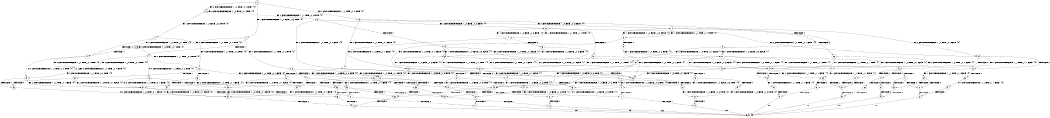 digraph BCG {
size = "7, 10.5";
center = TRUE;
node [shape = circle];
0 [peripheries = 2];
0 -> 1 [label = "EX !1 !ATOMIC_EXCH_BRANCH (1, +0, FALSE, +0, 3, TRUE) !{0}"];
0 -> 2 [label = "EX !2 !ATOMIC_EXCH_BRANCH (1, +0, TRUE, +0, 1, TRUE) !{0}"];
0 -> 3 [label = "EX !0 !ATOMIC_EXCH_BRANCH (1, +1, TRUE, +0, 2, TRUE) !{0}"];
1 -> 4 [label = "TERMINATE !1"];
1 -> 5 [label = "EX !2 !ATOMIC_EXCH_BRANCH (1, +0, TRUE, +0, 1, TRUE) !{0}"];
1 -> 6 [label = "EX !0 !ATOMIC_EXCH_BRANCH (1, +1, TRUE, +0, 2, TRUE) !{0}"];
2 -> 7 [label = "EX !1 !ATOMIC_EXCH_BRANCH (1, +0, FALSE, +0, 3, TRUE) !{0}"];
2 -> 8 [label = "EX !0 !ATOMIC_EXCH_BRANCH (1, +1, TRUE, +0, 2, TRUE) !{0}"];
2 -> 2 [label = "EX !2 !ATOMIC_EXCH_BRANCH (1, +0, TRUE, +0, 1, TRUE) !{0}"];
3 -> 9 [label = "TERMINATE !0"];
3 -> 10 [label = "EX !1 !ATOMIC_EXCH_BRANCH (1, +0, FALSE, +0, 3, FALSE) !{0}"];
3 -> 11 [label = "EX !2 !ATOMIC_EXCH_BRANCH (1, +0, TRUE, +0, 1, FALSE) !{0}"];
4 -> 12 [label = "EX !2 !ATOMIC_EXCH_BRANCH (1, +0, TRUE, +0, 1, TRUE) !{0}"];
4 -> 13 [label = "EX !0 !ATOMIC_EXCH_BRANCH (1, +1, TRUE, +0, 2, TRUE) !{0}"];
5 -> 14 [label = "TERMINATE !1"];
5 -> 15 [label = "EX !0 !ATOMIC_EXCH_BRANCH (1, +1, TRUE, +0, 2, TRUE) !{0}"];
5 -> 5 [label = "EX !2 !ATOMIC_EXCH_BRANCH (1, +0, TRUE, +0, 1, TRUE) !{0}"];
6 -> 16 [label = "TERMINATE !1"];
6 -> 17 [label = "TERMINATE !0"];
6 -> 18 [label = "EX !2 !ATOMIC_EXCH_BRANCH (1, +0, TRUE, +0, 1, FALSE) !{0}"];
7 -> 14 [label = "TERMINATE !1"];
7 -> 15 [label = "EX !0 !ATOMIC_EXCH_BRANCH (1, +1, TRUE, +0, 2, TRUE) !{0}"];
7 -> 5 [label = "EX !2 !ATOMIC_EXCH_BRANCH (1, +0, TRUE, +0, 1, TRUE) !{0}"];
8 -> 19 [label = "TERMINATE !0"];
8 -> 20 [label = "EX !1 !ATOMIC_EXCH_BRANCH (1, +0, FALSE, +0, 3, FALSE) !{0}"];
8 -> 11 [label = "EX !2 !ATOMIC_EXCH_BRANCH (1, +0, TRUE, +0, 1, FALSE) !{0}"];
9 -> 21 [label = "EX !1 !ATOMIC_EXCH_BRANCH (1, +0, FALSE, +0, 3, FALSE) !{1}"];
9 -> 22 [label = "EX !2 !ATOMIC_EXCH_BRANCH (1, +0, TRUE, +0, 1, FALSE) !{1}"];
10 -> 23 [label = "TERMINATE !0"];
10 -> 24 [label = "EX !2 !ATOMIC_EXCH_BRANCH (1, +0, TRUE, +0, 1, FALSE) !{0}"];
10 -> 25 [label = "EX !1 !ATOMIC_EXCH_BRANCH (1, +1, TRUE, +1, 1, TRUE) !{0}"];
11 -> 26 [label = "TERMINATE !2"];
11 -> 27 [label = "TERMINATE !0"];
11 -> 28 [label = "EX !1 !ATOMIC_EXCH_BRANCH (1, +0, FALSE, +0, 3, TRUE) !{0}"];
12 -> 29 [label = "EX !0 !ATOMIC_EXCH_BRANCH (1, +1, TRUE, +0, 2, TRUE) !{0}"];
12 -> 12 [label = "EX !2 !ATOMIC_EXCH_BRANCH (1, +0, TRUE, +0, 1, TRUE) !{0}"];
13 -> 30 [label = "TERMINATE !0"];
13 -> 31 [label = "EX !2 !ATOMIC_EXCH_BRANCH (1, +0, TRUE, +0, 1, FALSE) !{0}"];
14 -> 29 [label = "EX !0 !ATOMIC_EXCH_BRANCH (1, +1, TRUE, +0, 2, TRUE) !{0}"];
14 -> 12 [label = "EX !2 !ATOMIC_EXCH_BRANCH (1, +0, TRUE, +0, 1, TRUE) !{0}"];
15 -> 32 [label = "TERMINATE !1"];
15 -> 33 [label = "TERMINATE !0"];
15 -> 18 [label = "EX !2 !ATOMIC_EXCH_BRANCH (1, +0, TRUE, +0, 1, FALSE) !{0}"];
16 -> 30 [label = "TERMINATE !0"];
16 -> 31 [label = "EX !2 !ATOMIC_EXCH_BRANCH (1, +0, TRUE, +0, 1, FALSE) !{0}"];
17 -> 34 [label = "TERMINATE !1"];
17 -> 35 [label = "EX !2 !ATOMIC_EXCH_BRANCH (1, +0, TRUE, +0, 1, FALSE) !{1}"];
18 -> 36 [label = "TERMINATE !1"];
18 -> 37 [label = "TERMINATE !2"];
18 -> 38 [label = "TERMINATE !0"];
19 -> 39 [label = "EX !1 !ATOMIC_EXCH_BRANCH (1, +0, FALSE, +0, 3, FALSE) !{1}"];
19 -> 22 [label = "EX !2 !ATOMIC_EXCH_BRANCH (1, +0, TRUE, +0, 1, FALSE) !{1}"];
20 -> 40 [label = "TERMINATE !0"];
20 -> 24 [label = "EX !2 !ATOMIC_EXCH_BRANCH (1, +0, TRUE, +0, 1, FALSE) !{0}"];
20 -> 41 [label = "EX !1 !ATOMIC_EXCH_BRANCH (1, +1, TRUE, +1, 1, TRUE) !{0}"];
21 -> 42 [label = "EX !2 !ATOMIC_EXCH_BRANCH (1, +0, TRUE, +0, 1, FALSE) !{1}"];
21 -> 43 [label = "EX !1 !ATOMIC_EXCH_BRANCH (1, +1, TRUE, +1, 1, TRUE) !{1}"];
22 -> 44 [label = "TERMINATE !2"];
22 -> 45 [label = "EX !1 !ATOMIC_EXCH_BRANCH (1, +0, FALSE, +0, 3, TRUE) !{1}"];
23 -> 42 [label = "EX !2 !ATOMIC_EXCH_BRANCH (1, +0, TRUE, +0, 1, FALSE) !{1}"];
23 -> 43 [label = "EX !1 !ATOMIC_EXCH_BRANCH (1, +1, TRUE, +1, 1, TRUE) !{1}"];
24 -> 46 [label = "TERMINATE !2"];
24 -> 47 [label = "TERMINATE !0"];
24 -> 48 [label = "EX !1 !ATOMIC_EXCH_BRANCH (1, +1, TRUE, +1, 1, FALSE) !{0}"];
25 -> 49 [label = "TERMINATE !0"];
25 -> 50 [label = "EX !2 !ATOMIC_EXCH_BRANCH (1, +0, TRUE, +0, 1, FALSE) !{0}"];
25 -> 10 [label = "EX !1 !ATOMIC_EXCH_BRANCH (1, +0, FALSE, +0, 3, FALSE) !{0}"];
26 -> 51 [label = "TERMINATE !0"];
26 -> 52 [label = "EX !1 !ATOMIC_EXCH_BRANCH (1, +0, FALSE, +0, 3, TRUE) !{0}"];
27 -> 44 [label = "TERMINATE !2"];
27 -> 45 [label = "EX !1 !ATOMIC_EXCH_BRANCH (1, +0, FALSE, +0, 3, TRUE) !{1}"];
28 -> 36 [label = "TERMINATE !1"];
28 -> 37 [label = "TERMINATE !2"];
28 -> 38 [label = "TERMINATE !0"];
29 -> 53 [label = "TERMINATE !0"];
29 -> 31 [label = "EX !2 !ATOMIC_EXCH_BRANCH (1, +0, TRUE, +0, 1, FALSE) !{0}"];
30 -> 54 [label = "EX !2 !ATOMIC_EXCH_BRANCH (1, +0, TRUE, +0, 1, FALSE) !{2}"];
31 -> 55 [label = "TERMINATE !2"];
31 -> 56 [label = "TERMINATE !0"];
32 -> 53 [label = "TERMINATE !0"];
32 -> 31 [label = "EX !2 !ATOMIC_EXCH_BRANCH (1, +0, TRUE, +0, 1, FALSE) !{0}"];
33 -> 57 [label = "TERMINATE !1"];
33 -> 35 [label = "EX !2 !ATOMIC_EXCH_BRANCH (1, +0, TRUE, +0, 1, FALSE) !{1}"];
34 -> 54 [label = "EX !2 !ATOMIC_EXCH_BRANCH (1, +0, TRUE, +0, 1, FALSE) !{2}"];
35 -> 58 [label = "TERMINATE !1"];
35 -> 59 [label = "TERMINATE !2"];
36 -> 55 [label = "TERMINATE !2"];
36 -> 56 [label = "TERMINATE !0"];
37 -> 60 [label = "TERMINATE !1"];
37 -> 61 [label = "TERMINATE !0"];
38 -> 58 [label = "TERMINATE !1"];
38 -> 59 [label = "TERMINATE !2"];
39 -> 42 [label = "EX !2 !ATOMIC_EXCH_BRANCH (1, +0, TRUE, +0, 1, FALSE) !{1}"];
39 -> 62 [label = "EX !1 !ATOMIC_EXCH_BRANCH (1, +1, TRUE, +1, 1, TRUE) !{1}"];
40 -> 42 [label = "EX !2 !ATOMIC_EXCH_BRANCH (1, +0, TRUE, +0, 1, FALSE) !{1}"];
40 -> 62 [label = "EX !1 !ATOMIC_EXCH_BRANCH (1, +1, TRUE, +1, 1, TRUE) !{1}"];
41 -> 63 [label = "TERMINATE !0"];
41 -> 50 [label = "EX !2 !ATOMIC_EXCH_BRANCH (1, +0, TRUE, +0, 1, FALSE) !{0}"];
41 -> 20 [label = "EX !1 !ATOMIC_EXCH_BRANCH (1, +0, FALSE, +0, 3, FALSE) !{0}"];
42 -> 64 [label = "TERMINATE !2"];
42 -> 65 [label = "EX !1 !ATOMIC_EXCH_BRANCH (1, +1, TRUE, +1, 1, FALSE) !{1}"];
43 -> 66 [label = "EX !2 !ATOMIC_EXCH_BRANCH (1, +0, TRUE, +0, 1, FALSE) !{1}"];
43 -> 21 [label = "EX !1 !ATOMIC_EXCH_BRANCH (1, +0, FALSE, +0, 3, FALSE) !{1}"];
44 -> 67 [label = "EX !1 !ATOMIC_EXCH_BRANCH (1, +0, FALSE, +0, 3, TRUE) !{1}"];
45 -> 58 [label = "TERMINATE !1"];
45 -> 59 [label = "TERMINATE !2"];
46 -> 68 [label = "TERMINATE !0"];
46 -> 69 [label = "EX !1 !ATOMIC_EXCH_BRANCH (1, +1, TRUE, +1, 1, FALSE) !{0}"];
47 -> 64 [label = "TERMINATE !2"];
47 -> 65 [label = "EX !1 !ATOMIC_EXCH_BRANCH (1, +1, TRUE, +1, 1, FALSE) !{1}"];
48 -> 70 [label = "TERMINATE !1"];
48 -> 71 [label = "TERMINATE !2"];
48 -> 72 [label = "TERMINATE !0"];
49 -> 66 [label = "EX !2 !ATOMIC_EXCH_BRANCH (1, +0, TRUE, +0, 1, FALSE) !{1}"];
49 -> 21 [label = "EX !1 !ATOMIC_EXCH_BRANCH (1, +0, FALSE, +0, 3, FALSE) !{1}"];
50 -> 73 [label = "TERMINATE !2"];
50 -> 74 [label = "TERMINATE !0"];
50 -> 28 [label = "EX !1 !ATOMIC_EXCH_BRANCH (1, +0, FALSE, +0, 3, TRUE) !{0}"];
51 -> 75 [label = "EX !1 !ATOMIC_EXCH_BRANCH (1, +0, FALSE, +0, 3, TRUE) !{2}"];
52 -> 60 [label = "TERMINATE !1"];
52 -> 61 [label = "TERMINATE !0"];
53 -> 54 [label = "EX !2 !ATOMIC_EXCH_BRANCH (1, +0, TRUE, +0, 1, FALSE) !{2}"];
54 -> 76 [label = "TERMINATE !2"];
55 -> 77 [label = "TERMINATE !0"];
56 -> 76 [label = "TERMINATE !2"];
57 -> 54 [label = "EX !2 !ATOMIC_EXCH_BRANCH (1, +0, TRUE, +0, 1, FALSE) !{2}"];
58 -> 76 [label = "TERMINATE !2"];
59 -> 78 [label = "TERMINATE !1"];
60 -> 77 [label = "TERMINATE !0"];
61 -> 79 [label = "TERMINATE !1"];
62 -> 66 [label = "EX !2 !ATOMIC_EXCH_BRANCH (1, +0, TRUE, +0, 1, FALSE) !{1}"];
62 -> 39 [label = "EX !1 !ATOMIC_EXCH_BRANCH (1, +0, FALSE, +0, 3, FALSE) !{1}"];
63 -> 66 [label = "EX !2 !ATOMIC_EXCH_BRANCH (1, +0, TRUE, +0, 1, FALSE) !{1}"];
63 -> 39 [label = "EX !1 !ATOMIC_EXCH_BRANCH (1, +0, FALSE, +0, 3, FALSE) !{1}"];
64 -> 80 [label = "EX !1 !ATOMIC_EXCH_BRANCH (1, +1, TRUE, +1, 1, FALSE) !{1}"];
65 -> 81 [label = "TERMINATE !1"];
65 -> 82 [label = "TERMINATE !2"];
66 -> 83 [label = "TERMINATE !2"];
66 -> 45 [label = "EX !1 !ATOMIC_EXCH_BRANCH (1, +0, FALSE, +0, 3, TRUE) !{1}"];
67 -> 78 [label = "TERMINATE !1"];
68 -> 84 [label = "EX !1 !ATOMIC_EXCH_BRANCH (1, +1, TRUE, +1, 1, FALSE) !{2}"];
69 -> 85 [label = "TERMINATE !1"];
69 -> 86 [label = "TERMINATE !0"];
70 -> 87 [label = "TERMINATE !2"];
70 -> 88 [label = "TERMINATE !0"];
71 -> 85 [label = "TERMINATE !1"];
71 -> 86 [label = "TERMINATE !0"];
72 -> 81 [label = "TERMINATE !1"];
72 -> 82 [label = "TERMINATE !2"];
73 -> 89 [label = "TERMINATE !0"];
73 -> 52 [label = "EX !1 !ATOMIC_EXCH_BRANCH (1, +0, FALSE, +0, 3, TRUE) !{0}"];
74 -> 83 [label = "TERMINATE !2"];
74 -> 45 [label = "EX !1 !ATOMIC_EXCH_BRANCH (1, +0, FALSE, +0, 3, TRUE) !{1}"];
75 -> 79 [label = "TERMINATE !1"];
76 -> 90 [label = "exit"];
77 -> 90 [label = "exit"];
78 -> 90 [label = "exit"];
79 -> 90 [label = "exit"];
80 -> 91 [label = "TERMINATE !1"];
81 -> 92 [label = "TERMINATE !2"];
82 -> 91 [label = "TERMINATE !1"];
83 -> 67 [label = "EX !1 !ATOMIC_EXCH_BRANCH (1, +0, FALSE, +0, 3, TRUE) !{1}"];
84 -> 93 [label = "TERMINATE !1"];
85 -> 94 [label = "TERMINATE !0"];
86 -> 93 [label = "TERMINATE !1"];
87 -> 94 [label = "TERMINATE !0"];
88 -> 92 [label = "TERMINATE !2"];
89 -> 75 [label = "EX !1 !ATOMIC_EXCH_BRANCH (1, +0, FALSE, +0, 3, TRUE) !{2}"];
91 -> 90 [label = "exit"];
92 -> 90 [label = "exit"];
93 -> 90 [label = "exit"];
94 -> 90 [label = "exit"];
}
